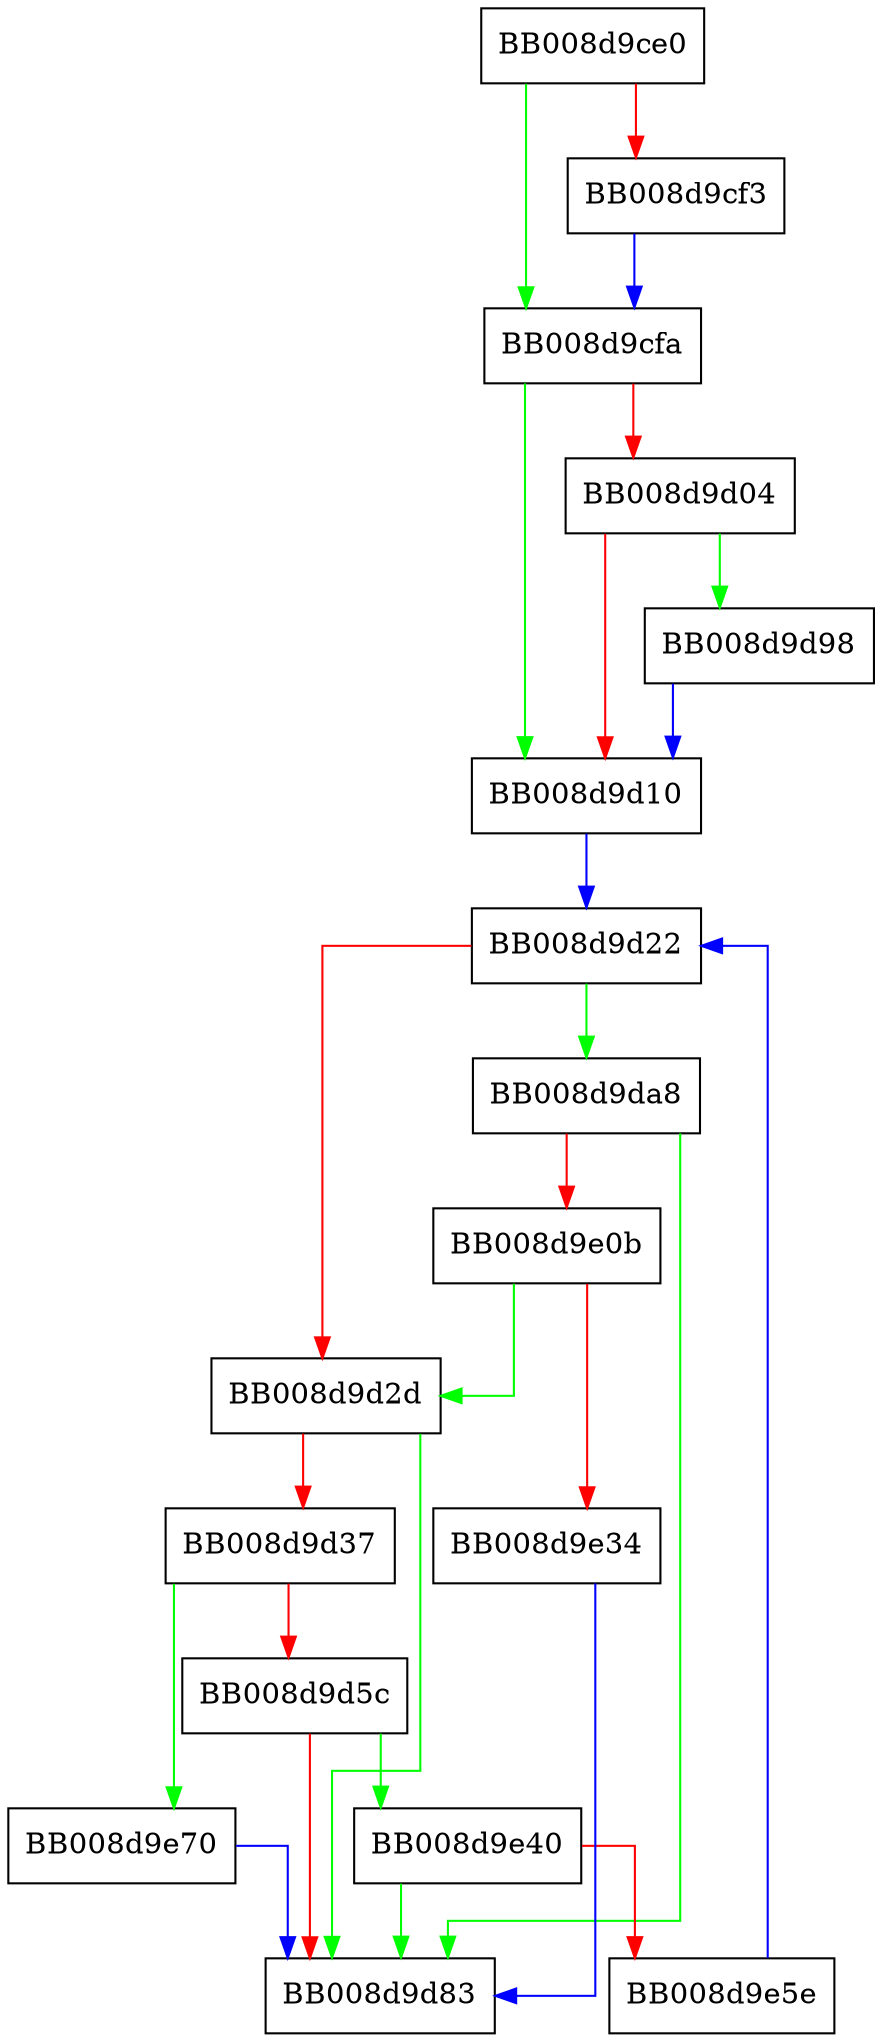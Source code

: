 digraph openlog_internal {
  node [shape="box"];
  graph [splines=ortho];
  BB008d9ce0 -> BB008d9cfa [color="green"];
  BB008d9ce0 -> BB008d9cf3 [color="red"];
  BB008d9cf3 -> BB008d9cfa [color="blue"];
  BB008d9cfa -> BB008d9d10 [color="green"];
  BB008d9cfa -> BB008d9d04 [color="red"];
  BB008d9d04 -> BB008d9d98 [color="green"];
  BB008d9d04 -> BB008d9d10 [color="red"];
  BB008d9d10 -> BB008d9d22 [color="blue"];
  BB008d9d22 -> BB008d9da8 [color="green"];
  BB008d9d22 -> BB008d9d2d [color="red"];
  BB008d9d2d -> BB008d9d83 [color="green"];
  BB008d9d2d -> BB008d9d37 [color="red"];
  BB008d9d37 -> BB008d9e70 [color="green"];
  BB008d9d37 -> BB008d9d5c [color="red"];
  BB008d9d5c -> BB008d9e40 [color="green"];
  BB008d9d5c -> BB008d9d83 [color="red"];
  BB008d9d98 -> BB008d9d10 [color="blue"];
  BB008d9da8 -> BB008d9d83 [color="green"];
  BB008d9da8 -> BB008d9e0b [color="red"];
  BB008d9e0b -> BB008d9d2d [color="green"];
  BB008d9e0b -> BB008d9e34 [color="red"];
  BB008d9e34 -> BB008d9d83 [color="blue"];
  BB008d9e40 -> BB008d9d83 [color="green"];
  BB008d9e40 -> BB008d9e5e [color="red"];
  BB008d9e5e -> BB008d9d22 [color="blue"];
  BB008d9e70 -> BB008d9d83 [color="blue"];
}
